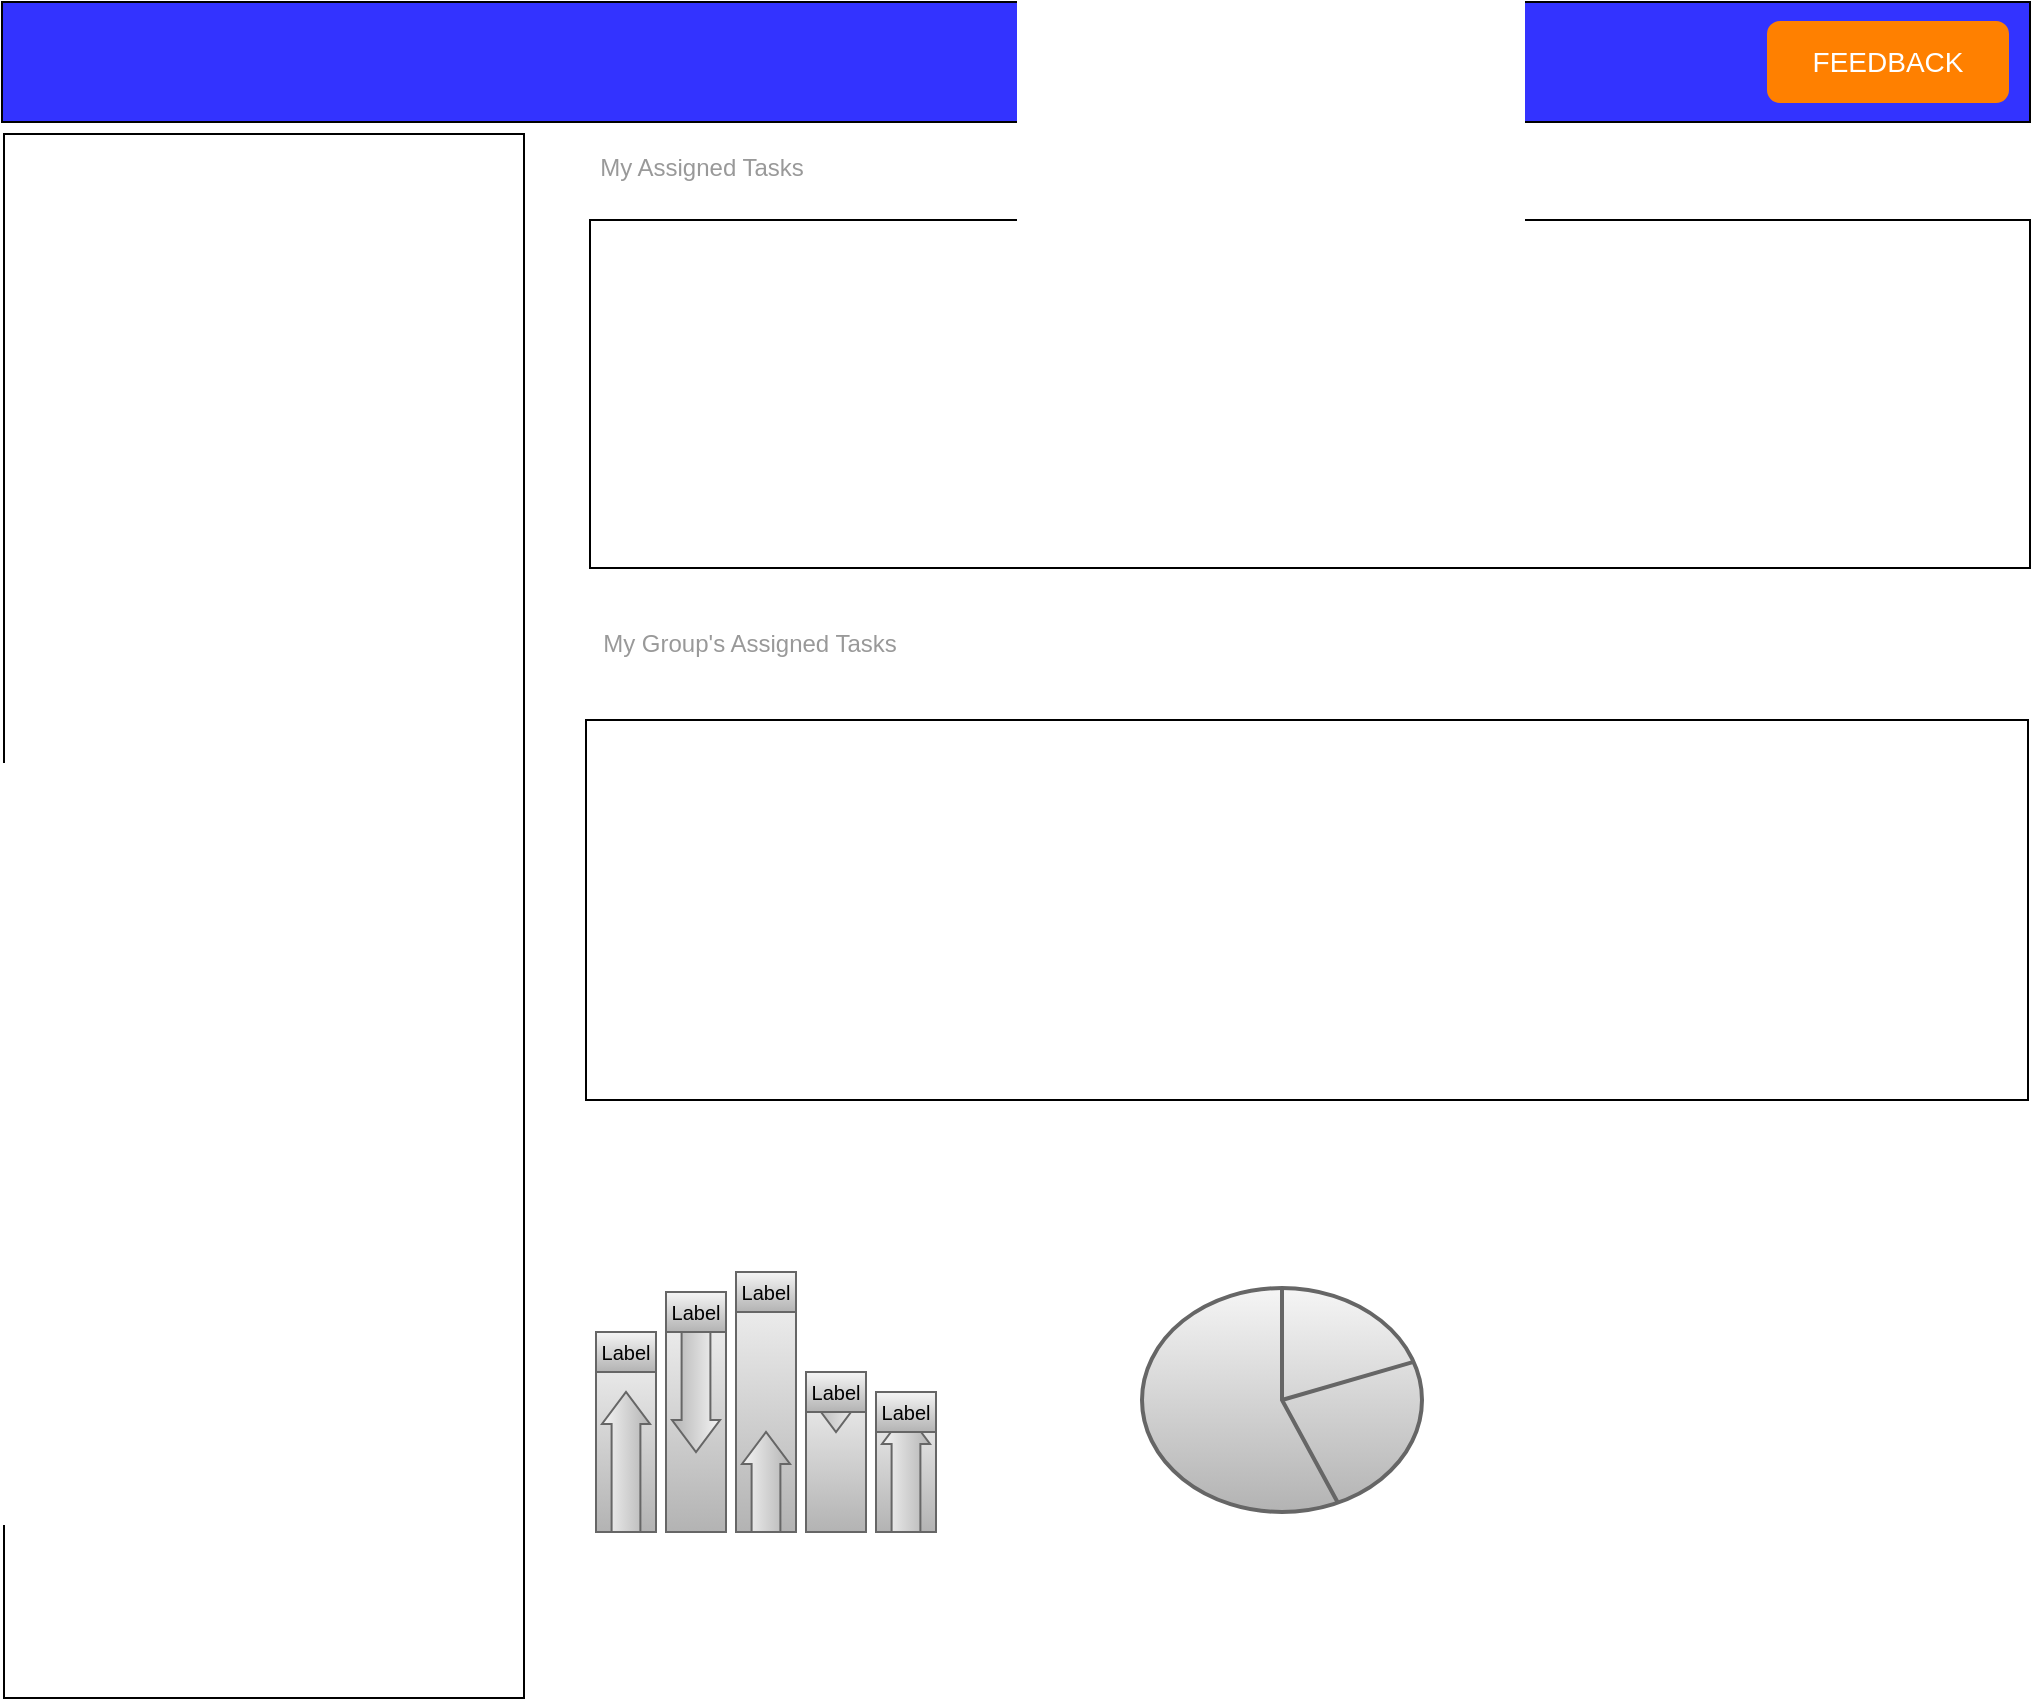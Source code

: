 <mxfile version="14.0.4" type="github" pages="3">
  <diagram id="gX4wris3mb_DUg0VSxXF" name="Page-1">
    <mxGraphModel dx="868" dy="450" grid="0" gridSize="10" guides="1" tooltips="1" connect="0" arrows="0" fold="1" page="1" pageScale="1" pageWidth="1400" pageHeight="1700" math="0" shadow="0">
      <root>
        <mxCell id="0" />
        <mxCell id="1" parent="0" />
        <mxCell id="mZss-b2yl9125BtwwbxF-1" value="" style="rounded=0;whiteSpace=wrap;html=1;fillColor=#3333FF;" parent="1" vertex="1">
          <mxGeometry x="22" y="19" width="1014" height="60" as="geometry" />
        </mxCell>
        <mxCell id="mZss-b2yl9125BtwwbxF-2" value="" style="rounded=0;whiteSpace=wrap;html=1;align=left;" parent="1" vertex="1">
          <mxGeometry x="316" y="128" width="720" height="174" as="geometry" />
        </mxCell>
        <mxCell id="mZss-b2yl9125BtwwbxF-3" value="" style="rounded=0;whiteSpace=wrap;html=1;align=left;" parent="1" vertex="1">
          <mxGeometry x="314" y="378" width="721" height="190" as="geometry" />
        </mxCell>
        <mxCell id="mZss-b2yl9125BtwwbxF-4" value="My Assigned Tasks" style="text;html=1;strokeColor=none;fillColor=none;align=center;verticalAlign=middle;whiteSpace=wrap;rounded=0;fontColor=#999999;" parent="1" vertex="1">
          <mxGeometry x="314" y="92" width="116" height="20" as="geometry" />
        </mxCell>
        <mxCell id="mZss-b2yl9125BtwwbxF-5" value="My Group&#39;s Assigned Tasks" style="text;html=1;strokeColor=none;fillColor=none;align=center;verticalAlign=middle;whiteSpace=wrap;rounded=0;fontStyle=0;fontColor=#999999;" parent="1" vertex="1">
          <mxGeometry x="306" y="330" width="180" height="20" as="geometry" />
        </mxCell>
        <mxCell id="mZss-b2yl9125BtwwbxF-7" value="&lt;font style=&quot;font-size: 14px&quot;&gt;FEEDBACK&lt;/font&gt;" style="rounded=1;whiteSpace=wrap;html=1;fillColor=#FF8000;strokeColor=#FF8000;fontColor=#FFFFFF;" parent="1" vertex="1">
          <mxGeometry x="905" y="29" width="120" height="40" as="geometry" />
        </mxCell>
        <mxCell id="mZss-b2yl9125BtwwbxF-8" value="" style="shape=image;html=1;verticalAlign=top;verticalLabelPosition=bottom;labelBackgroundColor=#ffffff;imageAspect=0;aspect=fixed;image=https://cdn3.iconfinder.com/data/icons/social-media-2125/78/bell-128.png;strokeColor=#FF8000;fillColor=#FF8000;fontColor=#FFFFFF;" parent="1" vertex="1">
          <mxGeometry x="848" y="32" width="37" height="37" as="geometry" />
        </mxCell>
        <mxCell id="mZss-b2yl9125BtwwbxF-9" value="" style="fillColor=#f5f5f5;strokeColor=#666666;gradientColor=#b3b3b3;" parent="1" vertex="1">
          <mxGeometry x="319" y="684" width="30" height="100" as="geometry" />
        </mxCell>
        <mxCell id="mZss-b2yl9125BtwwbxF-10" value="" style="shape=mxgraph.arrows2.arrow;dy=0.4;dx=16;notch=0;direction=north;fillColor=#f5f5f5;strokeColor=#666666;gradientColor=#b3b3b3;" parent="mZss-b2yl9125BtwwbxF-9" vertex="1">
          <mxGeometry x="3" y="30" width="24" height="70" as="geometry" />
        </mxCell>
        <mxCell id="mZss-b2yl9125BtwwbxF-11" value="Label" style="text;html=1;align=center;verticalAlign=middle;whiteSpace=wrap;fontSize=10;gradientColor=#b3b3b3;fillColor=#f5f5f5;strokeColor=#666666;" parent="mZss-b2yl9125BtwwbxF-9" vertex="1">
          <mxGeometry width="30" height="20" as="geometry" />
        </mxCell>
        <mxCell id="mZss-b2yl9125BtwwbxF-12" value="" style="fillColor=#f5f5f5;strokeColor=#666666;gradientColor=#b3b3b3;" parent="1" vertex="1">
          <mxGeometry x="354" y="664" width="30" height="120" as="geometry" />
        </mxCell>
        <mxCell id="mZss-b2yl9125BtwwbxF-13" value="" style="shape=mxgraph.arrows2.arrow;dy=0.4;dx=16;notch=0;direction=south;fillColor=#f5f5f5;strokeColor=#666666;gradientColor=#b3b3b3;" parent="mZss-b2yl9125BtwwbxF-12" vertex="1">
          <mxGeometry x="3" width="24" height="80" as="geometry" />
        </mxCell>
        <mxCell id="mZss-b2yl9125BtwwbxF-14" value="Label" style="text;html=1;align=center;verticalAlign=middle;whiteSpace=wrap;fontSize=10;gradientColor=#b3b3b3;fillColor=#f5f5f5;strokeColor=#666666;" parent="mZss-b2yl9125BtwwbxF-12" vertex="1">
          <mxGeometry width="30" height="20" as="geometry" />
        </mxCell>
        <mxCell id="mZss-b2yl9125BtwwbxF-15" value="" style="fillColor=#f5f5f5;strokeColor=#666666;gradientColor=#b3b3b3;" parent="1" vertex="1">
          <mxGeometry x="389" y="654" width="30" height="130" as="geometry" />
        </mxCell>
        <mxCell id="mZss-b2yl9125BtwwbxF-16" value="" style="shape=mxgraph.arrows2.arrow;dy=0.4;dx=16;notch=0;direction=north;fillColor=#f5f5f5;strokeColor=#666666;gradientColor=#b3b3b3;" parent="mZss-b2yl9125BtwwbxF-15" vertex="1">
          <mxGeometry x="3" y="80" width="24" height="50" as="geometry" />
        </mxCell>
        <mxCell id="mZss-b2yl9125BtwwbxF-17" value="Label" style="text;html=1;align=center;verticalAlign=middle;whiteSpace=wrap;fontSize=10;gradientColor=#b3b3b3;fillColor=#f5f5f5;strokeColor=#666666;" parent="mZss-b2yl9125BtwwbxF-15" vertex="1">
          <mxGeometry width="30" height="20" as="geometry" />
        </mxCell>
        <mxCell id="mZss-b2yl9125BtwwbxF-18" value="" style="fillColor=#f5f5f5;strokeColor=#666666;gradientColor=#b3b3b3;" parent="1" vertex="1">
          <mxGeometry x="424" y="704" width="30" height="80" as="geometry" />
        </mxCell>
        <mxCell id="mZss-b2yl9125BtwwbxF-19" value="" style="shape=mxgraph.arrows2.arrow;dy=0.4;dx=16;notch=0;direction=south;fillColor=#f5f5f5;strokeColor=#666666;gradientColor=#b3b3b3;" parent="mZss-b2yl9125BtwwbxF-18" vertex="1">
          <mxGeometry x="3" width="24" height="30" as="geometry" />
        </mxCell>
        <mxCell id="mZss-b2yl9125BtwwbxF-20" value="Label" style="text;html=1;align=center;verticalAlign=middle;whiteSpace=wrap;fontSize=10;gradientColor=#b3b3b3;fillColor=#f5f5f5;strokeColor=#666666;" parent="mZss-b2yl9125BtwwbxF-18" vertex="1">
          <mxGeometry width="30" height="20" as="geometry" />
        </mxCell>
        <mxCell id="mZss-b2yl9125BtwwbxF-21" value="" style="fillColor=#f5f5f5;strokeColor=#666666;gradientColor=#b3b3b3;" parent="1" vertex="1">
          <mxGeometry x="459" y="714" width="30" height="70" as="geometry" />
        </mxCell>
        <mxCell id="mZss-b2yl9125BtwwbxF-22" value="" style="shape=mxgraph.arrows2.arrow;dy=0.4;dx=16;notch=0;direction=north;fillColor=#f5f5f5;strokeColor=#666666;gradientColor=#b3b3b3;" parent="mZss-b2yl9125BtwwbxF-21" vertex="1">
          <mxGeometry x="3" y="10" width="24" height="60" as="geometry" />
        </mxCell>
        <mxCell id="mZss-b2yl9125BtwwbxF-23" value="Label" style="text;html=1;align=center;verticalAlign=middle;whiteSpace=wrap;fontSize=10;gradientColor=#b3b3b3;fillColor=#f5f5f5;strokeColor=#666666;" parent="mZss-b2yl9125BtwwbxF-21" vertex="1">
          <mxGeometry width="30" height="20" as="geometry" />
        </mxCell>
        <mxCell id="mZss-b2yl9125BtwwbxF-25" value="" style="html=1;verticalLabelPosition=bottom;align=center;labelBackgroundColor=#ffffff;verticalAlign=top;strokeWidth=2;strokeColor=#666666;shadow=0;dashed=0;shape=mxgraph.ios7.icons.pie_chart;fillColor=#f5f5f5;gradientColor=#b3b3b3;" parent="1" vertex="1">
          <mxGeometry x="592" y="662" width="140" height="112" as="geometry" />
        </mxCell>
        <mxCell id="mZss-b2yl9125BtwwbxF-26" value="" style="shape=image;html=1;verticalAlign=top;verticalLabelPosition=bottom;labelBackgroundColor=#ffffff;imageAspect=0;aspect=fixed;image=https://cdn2.iconfinder.com/data/icons/ios-7-icons/50/line_chart-128.png;strokeColor=#FF8000;fillColor=#FF8000;fontColor=#FFFFFF;" parent="1" vertex="1">
          <mxGeometry x="874" y="646" width="128" height="128" as="geometry" />
        </mxCell>
        <mxCell id="mZss-b2yl9125BtwwbxF-28" value="" style="rounded=0;whiteSpace=wrap;html=1;fontColor=#FFFFFF;rotation=90;fillColor=#FFFFFF;" parent="1" vertex="1">
          <mxGeometry x="-238" y="346" width="782" height="260" as="geometry" />
        </mxCell>
      </root>
    </mxGraphModel>
  </diagram>
  <diagram name="Copy of Page-1" id="YE4-XOmHQeGqe6cq5tir">
    <mxGraphModel dx="1108" dy="450" grid="0" gridSize="10" guides="1" tooltips="1" connect="0" arrows="0" fold="1" page="1" pageScale="1" pageWidth="1400" pageHeight="1700" math="0" shadow="0">
      <root>
        <mxCell id="azvi52GzjCQ6X3Fhh1YJ-0" />
        <mxCell id="azvi52GzjCQ6X3Fhh1YJ-1" parent="azvi52GzjCQ6X3Fhh1YJ-0" />
        <mxCell id="azvi52GzjCQ6X3Fhh1YJ-2" value="" style="rounded=0;whiteSpace=wrap;html=1;fillColor=#3333FF;" parent="azvi52GzjCQ6X3Fhh1YJ-1" vertex="1">
          <mxGeometry x="22" y="19" width="1137" height="60" as="geometry" />
        </mxCell>
        <mxCell id="azvi52GzjCQ6X3Fhh1YJ-4" value="" style="rounded=0;whiteSpace=wrap;html=1;align=left;shadow=1;" parent="azvi52GzjCQ6X3Fhh1YJ-1" vertex="1">
          <mxGeometry x="314" y="378" width="241" height="196" as="geometry" />
        </mxCell>
        <mxCell id="azvi52GzjCQ6X3Fhh1YJ-5" value="My Assigned Tasks" style="text;html=1;strokeColor=none;fillColor=none;align=center;verticalAlign=middle;whiteSpace=wrap;rounded=0;fontColor=#999999;fontStyle=1" parent="azvi52GzjCQ6X3Fhh1YJ-1" vertex="1">
          <mxGeometry x="314" y="92" width="116" height="20" as="geometry" />
        </mxCell>
        <mxCell id="azvi52GzjCQ6X3Fhh1YJ-6" value="My Group&#39;s Assigned Tasks" style="text;html=1;strokeColor=none;fillColor=none;align=center;verticalAlign=middle;whiteSpace=wrap;rounded=0;fontStyle=1;fontColor=#999999;" parent="azvi52GzjCQ6X3Fhh1YJ-1" vertex="1">
          <mxGeometry x="306" y="341" width="180" height="20" as="geometry" />
        </mxCell>
        <mxCell id="azvi52GzjCQ6X3Fhh1YJ-7" value="&lt;font style=&quot;font-size: 14px&quot;&gt;FEEDBACK&lt;/font&gt;" style="rounded=1;whiteSpace=wrap;html=1;fillColor=#FF8000;strokeColor=#FF8000;fontColor=#FFFFFF;" parent="azvi52GzjCQ6X3Fhh1YJ-1" vertex="1">
          <mxGeometry x="1024" y="30.5" width="120" height="40" as="geometry" />
        </mxCell>
        <mxCell id="azvi52GzjCQ6X3Fhh1YJ-8" value="" style="shape=image;html=1;verticalAlign=top;verticalLabelPosition=bottom;labelBackgroundColor=#ffffff;imageAspect=0;aspect=fixed;image=https://cdn3.iconfinder.com/data/icons/social-media-2125/78/bell-128.png;strokeColor=#FF8000;fillColor=#FF8000;fontColor=#FFFFFF;" parent="azvi52GzjCQ6X3Fhh1YJ-1" vertex="1">
          <mxGeometry x="962" y="30.5" width="37" height="37" as="geometry" />
        </mxCell>
        <mxCell id="azvi52GzjCQ6X3Fhh1YJ-9" value="" style="fillColor=#f5f5f5;strokeColor=#666666;gradientColor=#b3b3b3;" parent="azvi52GzjCQ6X3Fhh1YJ-1" vertex="1">
          <mxGeometry x="319" y="684" width="30" height="100" as="geometry" />
        </mxCell>
        <mxCell id="azvi52GzjCQ6X3Fhh1YJ-10" value="" style="shape=mxgraph.arrows2.arrow;dy=0.4;dx=16;notch=0;direction=north;fillColor=#f5f5f5;strokeColor=#666666;gradientColor=#b3b3b3;" parent="azvi52GzjCQ6X3Fhh1YJ-9" vertex="1">
          <mxGeometry x="3" y="30" width="24" height="70" as="geometry" />
        </mxCell>
        <mxCell id="azvi52GzjCQ6X3Fhh1YJ-11" value="Label" style="text;html=1;align=center;verticalAlign=middle;whiteSpace=wrap;fontSize=10;gradientColor=#b3b3b3;fillColor=#f5f5f5;strokeColor=#666666;" parent="azvi52GzjCQ6X3Fhh1YJ-9" vertex="1">
          <mxGeometry width="30" height="20" as="geometry" />
        </mxCell>
        <mxCell id="azvi52GzjCQ6X3Fhh1YJ-12" value="" style="fillColor=#f5f5f5;strokeColor=#666666;gradientColor=#b3b3b3;" parent="azvi52GzjCQ6X3Fhh1YJ-1" vertex="1">
          <mxGeometry x="354" y="664" width="30" height="120" as="geometry" />
        </mxCell>
        <mxCell id="azvi52GzjCQ6X3Fhh1YJ-13" value="" style="shape=mxgraph.arrows2.arrow;dy=0.4;dx=16;notch=0;direction=south;fillColor=#f5f5f5;strokeColor=#666666;gradientColor=#b3b3b3;" parent="azvi52GzjCQ6X3Fhh1YJ-12" vertex="1">
          <mxGeometry x="3" width="24" height="80" as="geometry" />
        </mxCell>
        <mxCell id="azvi52GzjCQ6X3Fhh1YJ-14" value="Label" style="text;html=1;align=center;verticalAlign=middle;whiteSpace=wrap;fontSize=10;gradientColor=#b3b3b3;fillColor=#f5f5f5;strokeColor=#666666;" parent="azvi52GzjCQ6X3Fhh1YJ-12" vertex="1">
          <mxGeometry width="30" height="20" as="geometry" />
        </mxCell>
        <mxCell id="azvi52GzjCQ6X3Fhh1YJ-15" value="" style="fillColor=#f5f5f5;strokeColor=#666666;gradientColor=#b3b3b3;" parent="azvi52GzjCQ6X3Fhh1YJ-1" vertex="1">
          <mxGeometry x="389" y="654" width="30" height="130" as="geometry" />
        </mxCell>
        <mxCell id="azvi52GzjCQ6X3Fhh1YJ-16" value="" style="shape=mxgraph.arrows2.arrow;dy=0.4;dx=16;notch=0;direction=north;fillColor=#f5f5f5;strokeColor=#666666;gradientColor=#b3b3b3;" parent="azvi52GzjCQ6X3Fhh1YJ-15" vertex="1">
          <mxGeometry x="3" y="80" width="24" height="50" as="geometry" />
        </mxCell>
        <mxCell id="azvi52GzjCQ6X3Fhh1YJ-17" value="Label" style="text;html=1;align=center;verticalAlign=middle;whiteSpace=wrap;fontSize=10;gradientColor=#b3b3b3;fillColor=#f5f5f5;strokeColor=#666666;" parent="azvi52GzjCQ6X3Fhh1YJ-15" vertex="1">
          <mxGeometry width="30" height="20" as="geometry" />
        </mxCell>
        <mxCell id="azvi52GzjCQ6X3Fhh1YJ-18" value="" style="fillColor=#f5f5f5;strokeColor=#666666;gradientColor=#b3b3b3;" parent="azvi52GzjCQ6X3Fhh1YJ-1" vertex="1">
          <mxGeometry x="424" y="704" width="30" height="80" as="geometry" />
        </mxCell>
        <mxCell id="azvi52GzjCQ6X3Fhh1YJ-19" value="" style="shape=mxgraph.arrows2.arrow;dy=0.4;dx=16;notch=0;direction=south;fillColor=#f5f5f5;strokeColor=#666666;gradientColor=#b3b3b3;" parent="azvi52GzjCQ6X3Fhh1YJ-18" vertex="1">
          <mxGeometry x="3" width="24" height="30" as="geometry" />
        </mxCell>
        <mxCell id="azvi52GzjCQ6X3Fhh1YJ-20" value="Label" style="text;html=1;align=center;verticalAlign=middle;whiteSpace=wrap;fontSize=10;gradientColor=#b3b3b3;fillColor=#f5f5f5;strokeColor=#666666;" parent="azvi52GzjCQ6X3Fhh1YJ-18" vertex="1">
          <mxGeometry width="30" height="20" as="geometry" />
        </mxCell>
        <mxCell id="azvi52GzjCQ6X3Fhh1YJ-21" value="" style="fillColor=#f5f5f5;strokeColor=#666666;gradientColor=#b3b3b3;" parent="azvi52GzjCQ6X3Fhh1YJ-1" vertex="1">
          <mxGeometry x="459" y="714" width="30" height="70" as="geometry" />
        </mxCell>
        <mxCell id="azvi52GzjCQ6X3Fhh1YJ-22" value="" style="shape=mxgraph.arrows2.arrow;dy=0.4;dx=16;notch=0;direction=north;fillColor=#f5f5f5;strokeColor=#666666;gradientColor=#b3b3b3;" parent="azvi52GzjCQ6X3Fhh1YJ-21" vertex="1">
          <mxGeometry x="3" y="10" width="24" height="60" as="geometry" />
        </mxCell>
        <mxCell id="azvi52GzjCQ6X3Fhh1YJ-23" value="Label" style="text;html=1;align=center;verticalAlign=middle;whiteSpace=wrap;fontSize=10;gradientColor=#b3b3b3;fillColor=#f5f5f5;strokeColor=#666666;" parent="azvi52GzjCQ6X3Fhh1YJ-21" vertex="1">
          <mxGeometry width="30" height="20" as="geometry" />
        </mxCell>
        <mxCell id="azvi52GzjCQ6X3Fhh1YJ-24" value="" style="html=1;verticalLabelPosition=bottom;align=center;labelBackgroundColor=#ffffff;verticalAlign=top;strokeWidth=2;strokeColor=#666666;shadow=0;dashed=0;shape=mxgraph.ios7.icons.pie_chart;fillColor=#f5f5f5;gradientColor=#b3b3b3;" parent="azvi52GzjCQ6X3Fhh1YJ-1" vertex="1">
          <mxGeometry x="592" y="662" width="140" height="112" as="geometry" />
        </mxCell>
        <mxCell id="azvi52GzjCQ6X3Fhh1YJ-25" value="" style="shape=image;html=1;verticalAlign=top;verticalLabelPosition=bottom;labelBackgroundColor=#ffffff;imageAspect=0;aspect=fixed;image=https://cdn2.iconfinder.com/data/icons/ios-7-icons/50/line_chart-128.png;strokeColor=#FF8000;fillColor=#FF8000;fontColor=#FFFFFF;" parent="azvi52GzjCQ6X3Fhh1YJ-1" vertex="1">
          <mxGeometry x="874" y="646" width="128" height="128" as="geometry" />
        </mxCell>
        <mxCell id="azvi52GzjCQ6X3Fhh1YJ-26" value="" style="rounded=0;whiteSpace=wrap;html=1;fontColor=#FFFFFF;rotation=90;fillColor=#FFFFFF;" parent="azvi52GzjCQ6X3Fhh1YJ-1" vertex="1">
          <mxGeometry x="-238" y="346" width="782" height="260" as="geometry" />
        </mxCell>
        <mxCell id="azvi52GzjCQ6X3Fhh1YJ-29" value="" style="rounded=0;whiteSpace=wrap;html=1;align=left;shadow=1;" parent="azvi52GzjCQ6X3Fhh1YJ-1" vertex="1">
          <mxGeometry x="913" y="378" width="240" height="197" as="geometry" />
        </mxCell>
        <mxCell id="azvi52GzjCQ6X3Fhh1YJ-30" value="" style="rounded=0;whiteSpace=wrap;html=1;align=left;shadow=1;" parent="azvi52GzjCQ6X3Fhh1YJ-1" vertex="1">
          <mxGeometry x="613" y="378" width="242" height="197" as="geometry" />
        </mxCell>
        <mxCell id="azvi52GzjCQ6X3Fhh1YJ-31" value="Go To" style="rounded=0;whiteSpace=wrap;html=1;fontColor=#FFFFFF;fillColor=#3333FF;strokeColor=#3333FF;" parent="azvi52GzjCQ6X3Fhh1YJ-1" vertex="1">
          <mxGeometry x="419" y="528" width="120" height="30" as="geometry" />
        </mxCell>
        <mxCell id="azvi52GzjCQ6X3Fhh1YJ-32" value="Go To" style="rounded=0;whiteSpace=wrap;html=1;fontColor=#FFFFFF;fillColor=#3333FF;strokeColor=#3333FF;" parent="azvi52GzjCQ6X3Fhh1YJ-1" vertex="1">
          <mxGeometry x="1018" y="535" width="120" height="30" as="geometry" />
        </mxCell>
        <mxCell id="azvi52GzjCQ6X3Fhh1YJ-33" value="Go To" style="rounded=0;whiteSpace=wrap;html=1;fontColor=#FFFFFF;fillColor=#3333FF;strokeColor=#3333FF;" parent="azvi52GzjCQ6X3Fhh1YJ-1" vertex="1">
          <mxGeometry x="713" y="535" width="120" height="30" as="geometry" />
        </mxCell>
        <mxCell id="azvi52GzjCQ6X3Fhh1YJ-34" value="" style="rounded=0;whiteSpace=wrap;html=1;align=left;labelBackgroundColor=#ffffff;shadow=1;" parent="azvi52GzjCQ6X3Fhh1YJ-1" vertex="1">
          <mxGeometry x="314.5" y="122" width="241" height="196" as="geometry" />
        </mxCell>
        <mxCell id="azvi52GzjCQ6X3Fhh1YJ-35" value="" style="rounded=0;whiteSpace=wrap;html=1;align=left;shadow=1;" parent="azvi52GzjCQ6X3Fhh1YJ-1" vertex="1">
          <mxGeometry x="913.5" y="122" width="240" height="197" as="geometry" />
        </mxCell>
        <mxCell id="azvi52GzjCQ6X3Fhh1YJ-36" value="" style="rounded=0;whiteSpace=wrap;html=1;align=left;shadow=1;" parent="azvi52GzjCQ6X3Fhh1YJ-1" vertex="1">
          <mxGeometry x="613.5" y="122" width="242" height="197" as="geometry" />
        </mxCell>
        <mxCell id="azvi52GzjCQ6X3Fhh1YJ-37" value="Go To" style="rounded=0;whiteSpace=wrap;html=1;fontColor=#FFFFFF;fillColor=#3333FF;strokeColor=#3333FF;" parent="azvi52GzjCQ6X3Fhh1YJ-1" vertex="1">
          <mxGeometry x="419.5" y="272" width="120" height="30" as="geometry" />
        </mxCell>
        <mxCell id="azvi52GzjCQ6X3Fhh1YJ-38" value="Go To" style="rounded=0;whiteSpace=wrap;html=1;fontColor=#FFFFFF;fillColor=#3333FF;strokeColor=#3333FF;" parent="azvi52GzjCQ6X3Fhh1YJ-1" vertex="1">
          <mxGeometry x="1018.5" y="279" width="120" height="30" as="geometry" />
        </mxCell>
        <mxCell id="azvi52GzjCQ6X3Fhh1YJ-39" value="Go To" style="rounded=0;whiteSpace=wrap;html=1;fontColor=#FFFFFF;fillColor=#3333FF;strokeColor=#3333FF;" parent="azvi52GzjCQ6X3Fhh1YJ-1" vertex="1">
          <mxGeometry x="713.5" y="279" width="120" height="30" as="geometry" />
        </mxCell>
        <mxCell id="azvi52GzjCQ6X3Fhh1YJ-40" value="Datasets" style="text;html=1;strokeColor=none;fillColor=none;align=left;verticalAlign=middle;whiteSpace=wrap;rounded=0;fontSize=16;" parent="azvi52GzjCQ6X3Fhh1YJ-1" vertex="1">
          <mxGeometry x="40" y="107" width="100" height="20" as="geometry" />
        </mxCell>
      </root>
    </mxGraphModel>
  </diagram>
  <diagram name="Copy of Copy of Page-1" id="CI7qGZxdAnZRZ35On272">
    <mxGraphModel dx="2216" dy="900" grid="0" gridSize="10" guides="1" tooltips="1" connect="0" arrows="0" fold="1" page="1" pageScale="1" pageWidth="1400" pageHeight="1700" math="0" shadow="0">
      <root>
        <mxCell id="ChFOdRu1FN9rjRBbqfwp-0" />
        <mxCell id="ChFOdRu1FN9rjRBbqfwp-1" parent="ChFOdRu1FN9rjRBbqfwp-0" />
        <mxCell id="ChFOdRu1FN9rjRBbqfwp-2" value="" style="rounded=0;whiteSpace=wrap;html=1;fillColor=#3333FF;" vertex="1" parent="ChFOdRu1FN9rjRBbqfwp-1">
          <mxGeometry x="22" y="19" width="1137" height="60" as="geometry" />
        </mxCell>
        <mxCell id="ChFOdRu1FN9rjRBbqfwp-3" value="" style="rounded=0;whiteSpace=wrap;html=1;align=left;shadow=1;" vertex="1" parent="ChFOdRu1FN9rjRBbqfwp-1">
          <mxGeometry x="314" y="378" width="241" height="196" as="geometry" />
        </mxCell>
        <mxCell id="ChFOdRu1FN9rjRBbqfwp-4" value="My Assigned Tasks" style="text;html=1;strokeColor=none;fillColor=none;align=center;verticalAlign=middle;whiteSpace=wrap;rounded=0;fontColor=#999999;fontStyle=1" vertex="1" parent="ChFOdRu1FN9rjRBbqfwp-1">
          <mxGeometry x="314" y="92" width="116" height="20" as="geometry" />
        </mxCell>
        <mxCell id="ChFOdRu1FN9rjRBbqfwp-5" value="My Group&#39;s Assigned Tasks" style="text;html=1;strokeColor=none;fillColor=none;align=center;verticalAlign=middle;whiteSpace=wrap;rounded=0;fontStyle=1;fontColor=#999999;" vertex="1" parent="ChFOdRu1FN9rjRBbqfwp-1">
          <mxGeometry x="306" y="341" width="180" height="20" as="geometry" />
        </mxCell>
        <mxCell id="ChFOdRu1FN9rjRBbqfwp-6" value="&lt;font style=&quot;font-size: 14px&quot;&gt;FEEDBACK&lt;/font&gt;" style="rounded=1;whiteSpace=wrap;html=1;fillColor=#FF8000;strokeColor=#FF8000;fontColor=#FFFFFF;" vertex="1" parent="ChFOdRu1FN9rjRBbqfwp-1">
          <mxGeometry x="1024" y="30.5" width="120" height="40" as="geometry" />
        </mxCell>
        <mxCell id="ChFOdRu1FN9rjRBbqfwp-7" value="" style="shape=image;html=1;verticalAlign=top;verticalLabelPosition=bottom;labelBackgroundColor=#ffffff;imageAspect=0;aspect=fixed;image=https://cdn3.iconfinder.com/data/icons/social-media-2125/78/bell-128.png;strokeColor=#FF8000;fillColor=#FF8000;fontColor=#FFFFFF;" vertex="1" parent="ChFOdRu1FN9rjRBbqfwp-1">
          <mxGeometry x="962" y="30.5" width="37" height="37" as="geometry" />
        </mxCell>
        <mxCell id="ChFOdRu1FN9rjRBbqfwp-8" value="" style="fillColor=#f5f5f5;strokeColor=#666666;gradientColor=#b3b3b3;" vertex="1" parent="ChFOdRu1FN9rjRBbqfwp-1">
          <mxGeometry x="319" y="684" width="30" height="100" as="geometry" />
        </mxCell>
        <mxCell id="ChFOdRu1FN9rjRBbqfwp-9" value="" style="shape=mxgraph.arrows2.arrow;dy=0.4;dx=16;notch=0;direction=north;fillColor=#f5f5f5;strokeColor=#666666;gradientColor=#b3b3b3;" vertex="1" parent="ChFOdRu1FN9rjRBbqfwp-8">
          <mxGeometry x="3" y="30" width="24" height="70" as="geometry" />
        </mxCell>
        <mxCell id="ChFOdRu1FN9rjRBbqfwp-10" value="Label" style="text;html=1;align=center;verticalAlign=middle;whiteSpace=wrap;fontSize=10;gradientColor=#b3b3b3;fillColor=#f5f5f5;strokeColor=#666666;" vertex="1" parent="ChFOdRu1FN9rjRBbqfwp-8">
          <mxGeometry width="30" height="20" as="geometry" />
        </mxCell>
        <mxCell id="ChFOdRu1FN9rjRBbqfwp-11" value="" style="fillColor=#f5f5f5;strokeColor=#666666;gradientColor=#b3b3b3;" vertex="1" parent="ChFOdRu1FN9rjRBbqfwp-1">
          <mxGeometry x="354" y="664" width="30" height="120" as="geometry" />
        </mxCell>
        <mxCell id="ChFOdRu1FN9rjRBbqfwp-12" value="" style="shape=mxgraph.arrows2.arrow;dy=0.4;dx=16;notch=0;direction=south;fillColor=#f5f5f5;strokeColor=#666666;gradientColor=#b3b3b3;" vertex="1" parent="ChFOdRu1FN9rjRBbqfwp-11">
          <mxGeometry x="3" width="24" height="80" as="geometry" />
        </mxCell>
        <mxCell id="ChFOdRu1FN9rjRBbqfwp-13" value="Label" style="text;html=1;align=center;verticalAlign=middle;whiteSpace=wrap;fontSize=10;gradientColor=#b3b3b3;fillColor=#f5f5f5;strokeColor=#666666;" vertex="1" parent="ChFOdRu1FN9rjRBbqfwp-11">
          <mxGeometry width="30" height="20" as="geometry" />
        </mxCell>
        <mxCell id="ChFOdRu1FN9rjRBbqfwp-14" value="" style="fillColor=#f5f5f5;strokeColor=#666666;gradientColor=#b3b3b3;" vertex="1" parent="ChFOdRu1FN9rjRBbqfwp-1">
          <mxGeometry x="389" y="654" width="30" height="130" as="geometry" />
        </mxCell>
        <mxCell id="ChFOdRu1FN9rjRBbqfwp-15" value="" style="shape=mxgraph.arrows2.arrow;dy=0.4;dx=16;notch=0;direction=north;fillColor=#f5f5f5;strokeColor=#666666;gradientColor=#b3b3b3;" vertex="1" parent="ChFOdRu1FN9rjRBbqfwp-14">
          <mxGeometry x="3" y="80" width="24" height="50" as="geometry" />
        </mxCell>
        <mxCell id="ChFOdRu1FN9rjRBbqfwp-16" value="Label" style="text;html=1;align=center;verticalAlign=middle;whiteSpace=wrap;fontSize=10;gradientColor=#b3b3b3;fillColor=#f5f5f5;strokeColor=#666666;" vertex="1" parent="ChFOdRu1FN9rjRBbqfwp-14">
          <mxGeometry width="30" height="20" as="geometry" />
        </mxCell>
        <mxCell id="ChFOdRu1FN9rjRBbqfwp-17" value="" style="fillColor=#f5f5f5;strokeColor=#666666;gradientColor=#b3b3b3;" vertex="1" parent="ChFOdRu1FN9rjRBbqfwp-1">
          <mxGeometry x="424" y="704" width="30" height="80" as="geometry" />
        </mxCell>
        <mxCell id="ChFOdRu1FN9rjRBbqfwp-18" value="" style="shape=mxgraph.arrows2.arrow;dy=0.4;dx=16;notch=0;direction=south;fillColor=#f5f5f5;strokeColor=#666666;gradientColor=#b3b3b3;" vertex="1" parent="ChFOdRu1FN9rjRBbqfwp-17">
          <mxGeometry x="3" width="24" height="30" as="geometry" />
        </mxCell>
        <mxCell id="ChFOdRu1FN9rjRBbqfwp-19" value="Label" style="text;html=1;align=center;verticalAlign=middle;whiteSpace=wrap;fontSize=10;gradientColor=#b3b3b3;fillColor=#f5f5f5;strokeColor=#666666;" vertex="1" parent="ChFOdRu1FN9rjRBbqfwp-17">
          <mxGeometry width="30" height="20" as="geometry" />
        </mxCell>
        <mxCell id="ChFOdRu1FN9rjRBbqfwp-20" value="" style="fillColor=#f5f5f5;strokeColor=#666666;gradientColor=#b3b3b3;" vertex="1" parent="ChFOdRu1FN9rjRBbqfwp-1">
          <mxGeometry x="459" y="714" width="30" height="70" as="geometry" />
        </mxCell>
        <mxCell id="ChFOdRu1FN9rjRBbqfwp-21" value="" style="shape=mxgraph.arrows2.arrow;dy=0.4;dx=16;notch=0;direction=north;fillColor=#f5f5f5;strokeColor=#666666;gradientColor=#b3b3b3;" vertex="1" parent="ChFOdRu1FN9rjRBbqfwp-20">
          <mxGeometry x="3" y="10" width="24" height="60" as="geometry" />
        </mxCell>
        <mxCell id="ChFOdRu1FN9rjRBbqfwp-22" value="Label" style="text;html=1;align=center;verticalAlign=middle;whiteSpace=wrap;fontSize=10;gradientColor=#b3b3b3;fillColor=#f5f5f5;strokeColor=#666666;" vertex="1" parent="ChFOdRu1FN9rjRBbqfwp-20">
          <mxGeometry width="30" height="20" as="geometry" />
        </mxCell>
        <mxCell id="ChFOdRu1FN9rjRBbqfwp-23" value="" style="html=1;verticalLabelPosition=bottom;align=center;labelBackgroundColor=#ffffff;verticalAlign=top;strokeWidth=2;strokeColor=#666666;shadow=0;dashed=0;shape=mxgraph.ios7.icons.pie_chart;fillColor=#f5f5f5;gradientColor=#b3b3b3;" vertex="1" parent="ChFOdRu1FN9rjRBbqfwp-1">
          <mxGeometry x="592" y="662" width="140" height="112" as="geometry" />
        </mxCell>
        <mxCell id="ChFOdRu1FN9rjRBbqfwp-24" value="" style="shape=image;html=1;verticalAlign=top;verticalLabelPosition=bottom;labelBackgroundColor=#ffffff;imageAspect=0;aspect=fixed;image=https://cdn2.iconfinder.com/data/icons/ios-7-icons/50/line_chart-128.png;strokeColor=#FF8000;fillColor=#FF8000;fontColor=#FFFFFF;" vertex="1" parent="ChFOdRu1FN9rjRBbqfwp-1">
          <mxGeometry x="874" y="646" width="128" height="128" as="geometry" />
        </mxCell>
        <mxCell id="ChFOdRu1FN9rjRBbqfwp-26" value="" style="rounded=0;whiteSpace=wrap;html=1;align=left;shadow=1;" vertex="1" parent="ChFOdRu1FN9rjRBbqfwp-1">
          <mxGeometry x="913" y="378" width="240" height="197" as="geometry" />
        </mxCell>
        <mxCell id="ChFOdRu1FN9rjRBbqfwp-27" value="" style="rounded=0;whiteSpace=wrap;html=1;align=left;shadow=1;" vertex="1" parent="ChFOdRu1FN9rjRBbqfwp-1">
          <mxGeometry x="613" y="378" width="242" height="197" as="geometry" />
        </mxCell>
        <mxCell id="ChFOdRu1FN9rjRBbqfwp-28" value="Go To" style="rounded=0;whiteSpace=wrap;html=1;fontColor=#FFFFFF;fillColor=#3333FF;strokeColor=#3333FF;" vertex="1" parent="ChFOdRu1FN9rjRBbqfwp-1">
          <mxGeometry x="419" y="528" width="120" height="30" as="geometry" />
        </mxCell>
        <mxCell id="ChFOdRu1FN9rjRBbqfwp-29" value="Go To" style="rounded=0;whiteSpace=wrap;html=1;fontColor=#FFFFFF;fillColor=#3333FF;strokeColor=#3333FF;" vertex="1" parent="ChFOdRu1FN9rjRBbqfwp-1">
          <mxGeometry x="1018" y="535" width="120" height="30" as="geometry" />
        </mxCell>
        <mxCell id="ChFOdRu1FN9rjRBbqfwp-30" value="Go To" style="rounded=0;whiteSpace=wrap;html=1;fontColor=#FFFFFF;fillColor=#3333FF;strokeColor=#3333FF;" vertex="1" parent="ChFOdRu1FN9rjRBbqfwp-1">
          <mxGeometry x="713" y="535" width="120" height="30" as="geometry" />
        </mxCell>
        <mxCell id="ChFOdRu1FN9rjRBbqfwp-31" value="" style="rounded=0;whiteSpace=wrap;html=1;align=left;labelBackgroundColor=#ffffff;shadow=1;" vertex="1" parent="ChFOdRu1FN9rjRBbqfwp-1">
          <mxGeometry x="314.5" y="122" width="241" height="196" as="geometry" />
        </mxCell>
        <mxCell id="ChFOdRu1FN9rjRBbqfwp-32" value="" style="rounded=0;whiteSpace=wrap;html=1;align=left;shadow=1;" vertex="1" parent="ChFOdRu1FN9rjRBbqfwp-1">
          <mxGeometry x="913.5" y="122" width="240" height="197" as="geometry" />
        </mxCell>
        <mxCell id="ChFOdRu1FN9rjRBbqfwp-33" value="" style="rounded=0;whiteSpace=wrap;html=1;align=left;shadow=1;" vertex="1" parent="ChFOdRu1FN9rjRBbqfwp-1">
          <mxGeometry x="613.5" y="122" width="242" height="197" as="geometry" />
        </mxCell>
        <mxCell id="ChFOdRu1FN9rjRBbqfwp-34" value="Go To" style="rounded=0;whiteSpace=wrap;html=1;fontColor=#FFFFFF;fillColor=#3333FF;strokeColor=#3333FF;" vertex="1" parent="ChFOdRu1FN9rjRBbqfwp-1">
          <mxGeometry x="419.5" y="272" width="120" height="30" as="geometry" />
        </mxCell>
        <mxCell id="ChFOdRu1FN9rjRBbqfwp-35" value="Go To" style="rounded=0;whiteSpace=wrap;html=1;fontColor=#FFFFFF;fillColor=#3333FF;strokeColor=#3333FF;" vertex="1" parent="ChFOdRu1FN9rjRBbqfwp-1">
          <mxGeometry x="1018.5" y="279" width="120" height="30" as="geometry" />
        </mxCell>
        <mxCell id="ChFOdRu1FN9rjRBbqfwp-36" value="Go To" style="rounded=0;whiteSpace=wrap;html=1;fontColor=#FFFFFF;fillColor=#3333FF;strokeColor=#3333FF;" vertex="1" parent="ChFOdRu1FN9rjRBbqfwp-1">
          <mxGeometry x="713.5" y="279" width="120" height="30" as="geometry" />
        </mxCell>
        <mxCell id="ChFOdRu1FN9rjRBbqfwp-45" value="First slide" style="html=1;shadow=0;dashed=0;strokeColor=none;strokeWidth=1;fillColor=#777777;fontColor=#555555;whiteSpace=wrap;align=center;verticalAlign=middle;fontStyle=0;fontSize=40;" vertex="1" parent="ChFOdRu1FN9rjRBbqfwp-1">
          <mxGeometry x="1472" y="306" width="250" height="208" as="geometry" />
        </mxCell>
        <mxCell id="ChFOdRu1FN9rjRBbqfwp-46" value="" style="html=1;verticalLabelPosition=bottom;labelBackgroundColor=#ffffff;verticalAlign=top;shadow=0;dashed=0;strokeWidth=4;shape=mxgraph.ios7.misc.more;strokeColor=#a0a0a0;" vertex="1" parent="ChFOdRu1FN9rjRBbqfwp-45">
          <mxGeometry x="1" y="0.5" width="7" height="14" relative="1" as="geometry">
            <mxPoint x="-50" y="-7" as="offset" />
          </mxGeometry>
        </mxCell>
        <mxCell id="ChFOdRu1FN9rjRBbqfwp-47" value="" style="flipH=1;html=1;verticalLabelPosition=bottom;labelBackgroundColor=#ffffff;verticalAlign=top;shadow=0;dashed=0;strokeWidth=4;shape=mxgraph.ios7.misc.more;strokeColor=#a0a0a0;" vertex="1" parent="ChFOdRu1FN9rjRBbqfwp-45">
          <mxGeometry y="0.5" width="7" height="14" relative="1" as="geometry">
            <mxPoint x="43" y="-7" as="offset" />
          </mxGeometry>
        </mxCell>
        <mxCell id="ChFOdRu1FN9rjRBbqfwp-48" value="" style="html=1;shadow=0;strokeColor=none;fillColor=#ffffff;" vertex="1" parent="ChFOdRu1FN9rjRBbqfwp-45">
          <mxGeometry x="0.5" y="1" width="30" height="4" relative="1" as="geometry">
            <mxPoint x="-50" y="-20" as="offset" />
          </mxGeometry>
        </mxCell>
        <mxCell id="ChFOdRu1FN9rjRBbqfwp-49" value="" style="html=1;shadow=0;strokeColor=none;fillColor=#BBBBBB;" vertex="1" parent="ChFOdRu1FN9rjRBbqfwp-45">
          <mxGeometry x="0.5" y="1" width="30" height="4" relative="1" as="geometry">
            <mxPoint x="-15" y="-20" as="offset" />
          </mxGeometry>
        </mxCell>
        <mxCell id="ChFOdRu1FN9rjRBbqfwp-50" value="" style="html=1;shadow=0;strokeColor=none;fillColor=#BBBBBB;" vertex="1" parent="ChFOdRu1FN9rjRBbqfwp-45">
          <mxGeometry x="0.5" y="1" width="30" height="4" relative="1" as="geometry">
            <mxPoint x="20" y="-20" as="offset" />
          </mxGeometry>
        </mxCell>
        <mxCell id="ChFOdRu1FN9rjRBbqfwp-51" value="&lt;font style=&quot;font-size: 16px&quot;&gt;&lt;b&gt;First slide label&lt;/b&gt;&lt;/font&gt;&lt;br style=&quot;font-size: 14px&quot;&gt;&lt;br style=&quot;font-size: 14px&quot;&gt;Nulla vitae elit libero, a pharetra augue mollis interdum." style="html=1;shadow=0;strokeColor=none;fillColor=none;resizeWidth=1;fontColor=#FFFFFF;fontSize=14;" vertex="1" parent="ChFOdRu1FN9rjRBbqfwp-45">
          <mxGeometry y="1" width="250" height="60" relative="1" as="geometry">
            <mxPoint y="-90" as="offset" />
          </mxGeometry>
        </mxCell>
        <mxCell id="ChFOdRu1FN9rjRBbqfwp-52" value="" style="shape=rect;fillColor=#ffffff;strokeColor=#eeeeee;shadow=1;" vertex="1" parent="ChFOdRu1FN9rjRBbqfwp-1">
          <mxGeometry x="714" y="290" width="280" height="328" as="geometry" />
        </mxCell>
        <mxCell id="ChFOdRu1FN9rjRBbqfwp-53" value="Title goes here" style="text;fontSize=19;fontColor=#000000;align=left;spacing=16;verticalAlign=middle;fontStyle=1;resizeWidth=1;" vertex="1" parent="ChFOdRu1FN9rjRBbqfwp-52">
          <mxGeometry width="280" height="68" relative="1" as="geometry" />
        </mxCell>
        <mxCell id="ChFOdRu1FN9rjRBbqfwp-54" value="Single line text goes here" style="text;fontSize=15;fontColor=#000000;align=left;spacing=16;fillColor=#e0e0e0;verticalAlign=middle;resizeWidth=1;" vertex="1" parent="ChFOdRu1FN9rjRBbqfwp-52">
          <mxGeometry width="280" height="50" relative="1" as="geometry">
            <mxPoint y="68" as="offset" />
          </mxGeometry>
        </mxCell>
        <mxCell id="ChFOdRu1FN9rjRBbqfwp-55" value="Two line wrapped text goes here making it wrap to next line" style="text;fontSize=15;fontColor=#000000;align=left;spacing=16;verticalAlign=middle;whiteSpace=wrap;resizeWidth=1;" vertex="1" parent="ChFOdRu1FN9rjRBbqfwp-52">
          <mxGeometry width="280" height="70" relative="1" as="geometry">
            <mxPoint y="118" as="offset" />
          </mxGeometry>
        </mxCell>
        <mxCell id="ChFOdRu1FN9rjRBbqfwp-56" value="Single line text goes here" style="text;fontSize=15;fontColor=#000000;align=left;spacing=16;verticalAlign=middle;resizeWidth=1;" vertex="1" parent="ChFOdRu1FN9rjRBbqfwp-52">
          <mxGeometry width="280" height="50" relative="1" as="geometry">
            <mxPoint y="188" as="offset" />
          </mxGeometry>
        </mxCell>
        <mxCell id="ChFOdRu1FN9rjRBbqfwp-57" value="Three line wrapped text goes here making it wrap to next line and continues longer to be here" style="text;fontSize=15;fontColor=#000000;align=left;spacing=16;verticalAlign=middle;whiteSpace=wrap;resizeWidth=1;" vertex="1" parent="ChFOdRu1FN9rjRBbqfwp-52">
          <mxGeometry width="280" height="90" relative="1" as="geometry">
            <mxPoint y="238" as="offset" />
          </mxGeometry>
        </mxCell>
        <mxCell id="ChFOdRu1FN9rjRBbqfwp-58" value="" style="shape=rect;strokeColor=#eeeeee;fillColor=#ffffff;shadow=1;" vertex="1" parent="ChFOdRu1FN9rjRBbqfwp-1">
          <mxGeometry x="22" y="89" width="272" height="420" as="geometry" />
        </mxCell>
        <mxCell id="ChFOdRu1FN9rjRBbqfwp-59" value="Datasets" style="text;verticalAlign=middle;spacing=0;spacingLeft=16;fontSize=15;resizeWidth=1;" vertex="1" parent="ChFOdRu1FN9rjRBbqfwp-58">
          <mxGeometry width="272" height="42" relative="1" as="geometry" />
        </mxCell>
        <mxCell id="ChFOdRu1FN9rjRBbqfwp-60" value="Option item 2" style="text;verticalAlign=middle;spacing=0;spacingLeft=16;fontSize=15;resizeWidth=1;" vertex="1" parent="ChFOdRu1FN9rjRBbqfwp-58">
          <mxGeometry width="272" height="42" relative="1" as="geometry">
            <mxPoint y="41" as="offset" />
          </mxGeometry>
        </mxCell>
        <mxCell id="ChFOdRu1FN9rjRBbqfwp-61" value="Option item 3" style="text;verticalAlign=middle;spacing=0;spacingLeft=16;fontSize=15;resizeWidth=1;" vertex="1" parent="ChFOdRu1FN9rjRBbqfwp-58">
          <mxGeometry width="272" height="42" relative="1" as="geometry">
            <mxPoint y="84" as="offset" />
          </mxGeometry>
        </mxCell>
        <mxCell id="ChFOdRu1FN9rjRBbqfwp-62" value="Option item 4" style="text;verticalAlign=middle;spacing=0;spacingLeft=16;fontSize=15;resizeWidth=1;" vertex="1" parent="ChFOdRu1FN9rjRBbqfwp-58">
          <mxGeometry width="272" height="42" relative="1" as="geometry">
            <mxPoint y="126" as="offset" />
          </mxGeometry>
        </mxCell>
        <mxCell id="ChFOdRu1FN9rjRBbqfwp-63" value="Option item 5" style="text;verticalAlign=middle;spacing=0;spacingLeft=16;fontSize=15;resizeWidth=1;" vertex="1" parent="ChFOdRu1FN9rjRBbqfwp-58">
          <mxGeometry width="272" height="42" relative="1" as="geometry">
            <mxPoint y="168" as="offset" />
          </mxGeometry>
        </mxCell>
        <mxCell id="ChFOdRu1FN9rjRBbqfwp-64" value="Option item 6" style="text;verticalAlign=middle;spacing=0;spacingLeft=16;fontSize=15;resizeWidth=1;" vertex="1" parent="ChFOdRu1FN9rjRBbqfwp-58">
          <mxGeometry width="272" height="42" relative="1" as="geometry">
            <mxPoint y="210" as="offset" />
          </mxGeometry>
        </mxCell>
        <mxCell id="ChFOdRu1FN9rjRBbqfwp-65" value="Option item 7" style="text;verticalAlign=middle;spacing=0;spacingLeft=16;fontSize=15;resizeWidth=1;" vertex="1" parent="ChFOdRu1FN9rjRBbqfwp-58">
          <mxGeometry width="272" height="42" relative="1" as="geometry">
            <mxPoint y="252" as="offset" />
          </mxGeometry>
        </mxCell>
        <mxCell id="ChFOdRu1FN9rjRBbqfwp-66" value="Option item 8" style="text;verticalAlign=middle;spacing=0;spacingLeft=16;fontSize=15;resizeWidth=1;" vertex="1" parent="ChFOdRu1FN9rjRBbqfwp-58">
          <mxGeometry width="272" height="42" relative="1" as="geometry">
            <mxPoint y="294" as="offset" />
          </mxGeometry>
        </mxCell>
        <mxCell id="ChFOdRu1FN9rjRBbqfwp-67" value="Option item 9" style="text;verticalAlign=middle;spacing=0;spacingLeft=16;fontSize=15;resizeWidth=1;fillColor=#eeeeee;" vertex="1" parent="ChFOdRu1FN9rjRBbqfwp-58">
          <mxGeometry width="272" height="42" relative="1" as="geometry">
            <mxPoint y="336" as="offset" />
          </mxGeometry>
        </mxCell>
        <mxCell id="ChFOdRu1FN9rjRBbqfwp-68" value="Option item 10" style="text;verticalAlign=middle;spacing=0;spacingLeft=16;fontSize=15;resizeWidth=1;" vertex="1" parent="ChFOdRu1FN9rjRBbqfwp-58">
          <mxGeometry width="272" height="42" relative="1" as="geometry">
            <mxPoint y="378" as="offset" />
          </mxGeometry>
        </mxCell>
        <mxCell id="ChFOdRu1FN9rjRBbqfwp-69" value="" style="shape=rect;strokeColor=none;fillColor=#dddddd;" vertex="1" parent="ChFOdRu1FN9rjRBbqfwp-58">
          <mxGeometry x="1" width="4" height="190" relative="1" as="geometry">
            <mxPoint x="-4" y="125" as="offset" />
          </mxGeometry>
        </mxCell>
      </root>
    </mxGraphModel>
  </diagram>
</mxfile>
